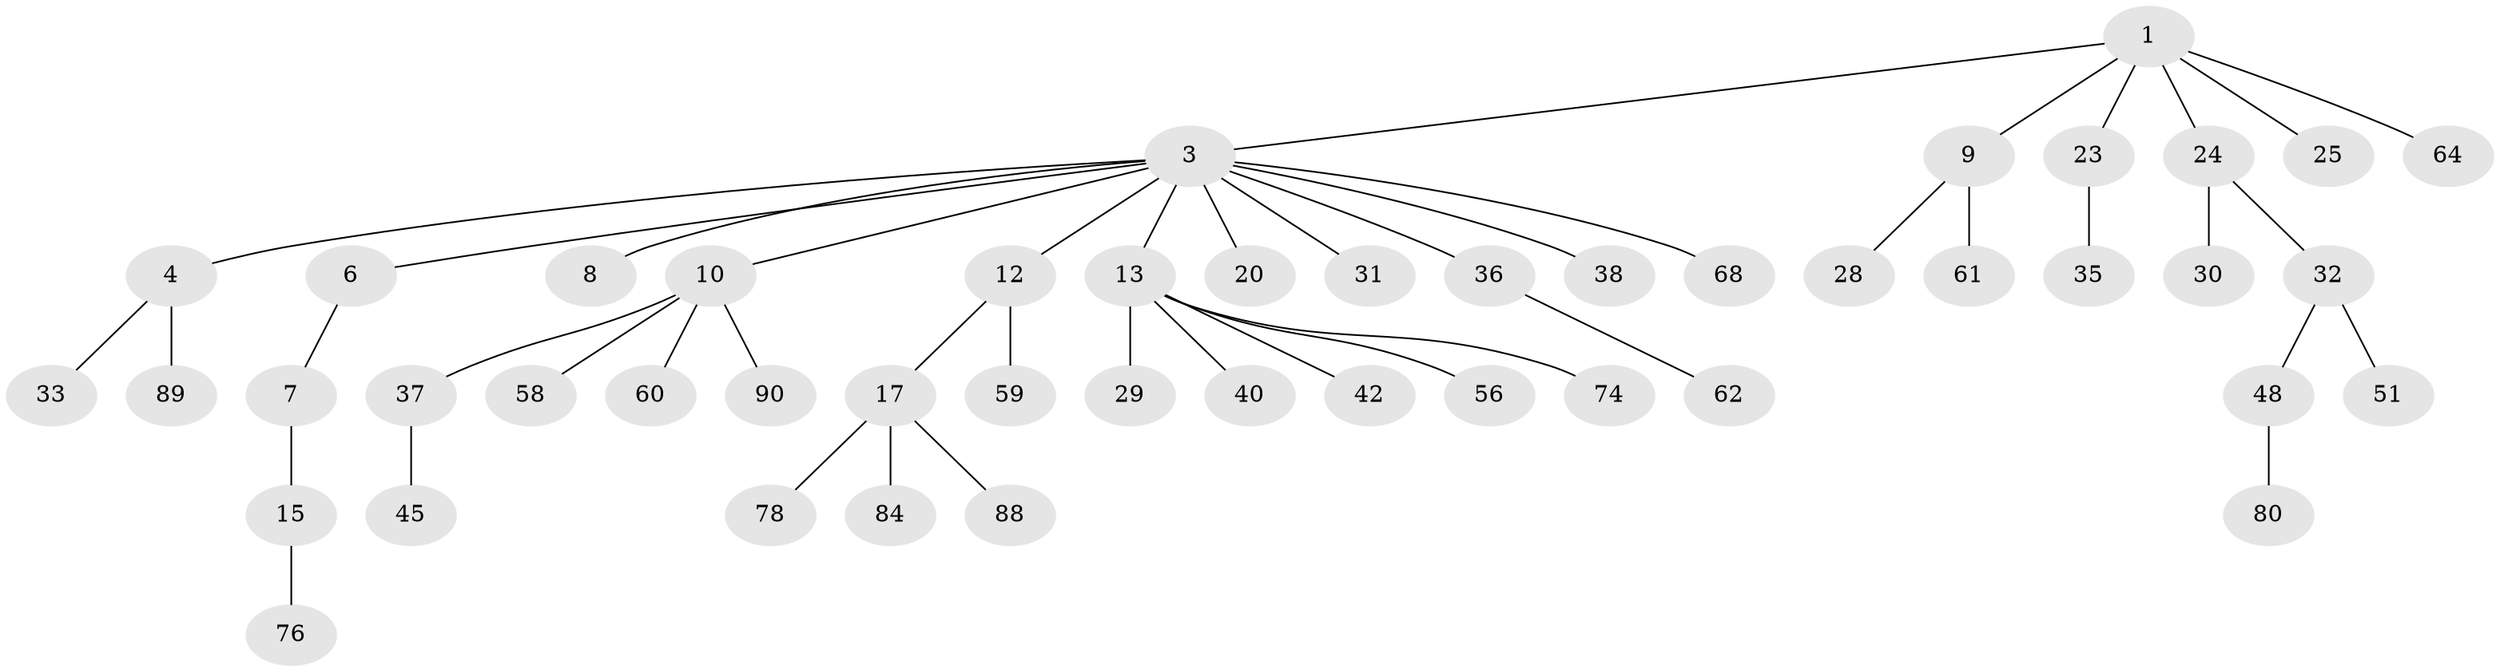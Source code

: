 // original degree distribution, {3: 0.15789473684210525, 6: 0.021052631578947368, 8: 0.010526315789473684, 5: 0.031578947368421054, 2: 0.2, 1: 0.5263157894736842, 4: 0.05263157894736842}
// Generated by graph-tools (version 1.1) at 2025/15/03/09/25 04:15:26]
// undirected, 47 vertices, 46 edges
graph export_dot {
graph [start="1"]
  node [color=gray90,style=filled];
  1 [super="+2+43"];
  3 [super="+5+11+34"];
  4;
  6;
  7;
  8;
  9;
  10 [super="+46+14+22+44+82"];
  12 [super="+21+26"];
  13 [super="+16+57+39"];
  15;
  17;
  20 [super="+65"];
  23;
  24;
  25;
  28;
  29;
  30;
  31;
  32;
  33 [super="+93"];
  35;
  36;
  37 [super="+66+49"];
  38;
  40 [super="+53+55"];
  42 [super="+95"];
  45 [super="+47+77"];
  48 [super="+50"];
  51 [super="+72"];
  56 [super="+87+69"];
  58;
  59;
  60;
  61;
  62;
  64;
  68 [super="+73"];
  74;
  76;
  78;
  80;
  84;
  88;
  89;
  90;
  1 -- 25;
  1 -- 64;
  1 -- 3;
  1 -- 23;
  1 -- 24;
  1 -- 9;
  3 -- 4;
  3 -- 6;
  3 -- 8;
  3 -- 31;
  3 -- 36;
  3 -- 68;
  3 -- 10;
  3 -- 12;
  3 -- 20;
  3 -- 13;
  3 -- 38;
  4 -- 33;
  4 -- 89;
  6 -- 7;
  7 -- 15;
  9 -- 28;
  9 -- 61;
  10 -- 58;
  10 -- 90;
  10 -- 37;
  10 -- 60;
  12 -- 17;
  12 -- 59;
  13 -- 29;
  13 -- 56;
  13 -- 74;
  13 -- 40;
  13 -- 42;
  15 -- 76;
  17 -- 78;
  17 -- 84;
  17 -- 88;
  23 -- 35;
  24 -- 30;
  24 -- 32;
  32 -- 48;
  32 -- 51;
  36 -- 62;
  37 -- 45;
  48 -- 80;
}
